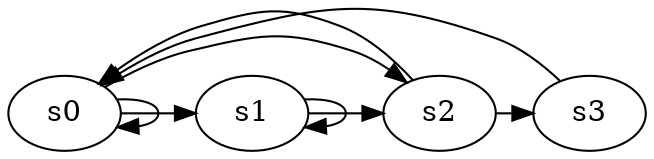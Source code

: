 digraph game_0483_cycle_4 {
    s0 [name="s0", player=0, target=1];
    s1 [name="s1", player=0];
    s2 [name="s2", player=0, target=1];
    s3 [name="s3", player=0];

    s0 -> s1 [constraint="time == 1 || time == 10 || time == 16 || time == 19 || time == 24"];
    s1 -> s2 [constraint="time == 5 || time == 10 || time == 21"];
    s2 -> s3 [constraint="time % 5 == 1"];
    s3 -> s0 [constraint="time == 10 || time == 11 || time == 16 || time == 19"];
    s0 -> s0 [constraint="time % 3 == 0"];
    s0 -> s2 [constraint="time == 6 || time == 9 || time == 11"];
    s1 -> s1 [constraint="time % 2 == 0"];
    s2 -> s0 [constraint="time == 2 || time == 12 || time == 13"];
}
